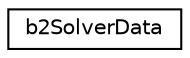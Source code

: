 digraph "Graphical Class Hierarchy"
{
 // LATEX_PDF_SIZE
  edge [fontname="Helvetica",fontsize="10",labelfontname="Helvetica",labelfontsize="10"];
  node [fontname="Helvetica",fontsize="10",shape=record];
  rankdir="LR";
  Node0 [label="b2SolverData",height=0.2,width=0.4,color="black", fillcolor="white", style="filled",URL="$structb2SolverData.html",tooltip="Solver Data."];
}
